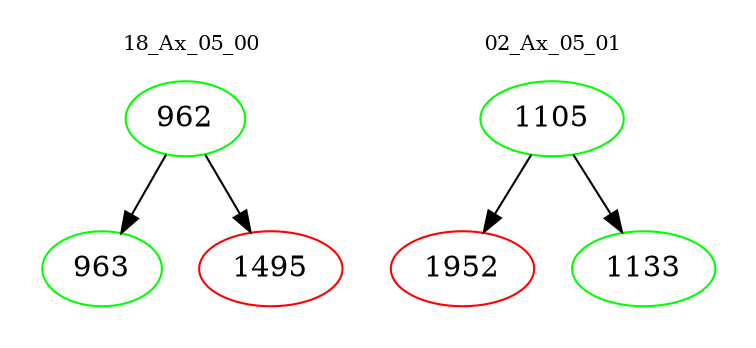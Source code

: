 digraph{
subgraph cluster_0 {
color = white
label = "18_Ax_05_00";
fontsize=10;
T0_962 [label="962", color="green"]
T0_962 -> T0_963 [color="black"]
T0_963 [label="963", color="green"]
T0_962 -> T0_1495 [color="black"]
T0_1495 [label="1495", color="red"]
}
subgraph cluster_1 {
color = white
label = "02_Ax_05_01";
fontsize=10;
T1_1105 [label="1105", color="green"]
T1_1105 -> T1_1952 [color="black"]
T1_1952 [label="1952", color="red"]
T1_1105 -> T1_1133 [color="black"]
T1_1133 [label="1133", color="green"]
}
}
